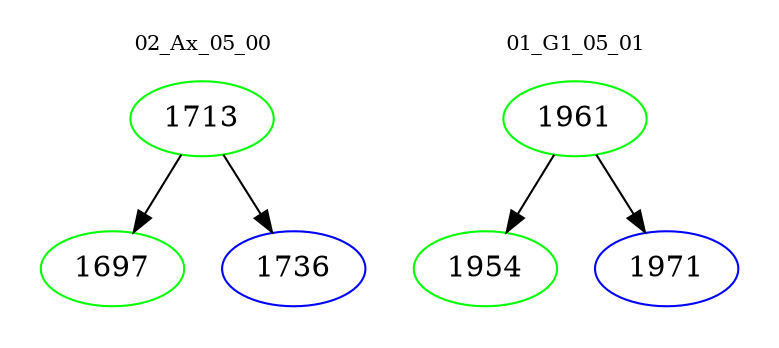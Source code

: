 digraph{
subgraph cluster_0 {
color = white
label = "02_Ax_05_00";
fontsize=10;
T0_1713 [label="1713", color="green"]
T0_1713 -> T0_1697 [color="black"]
T0_1697 [label="1697", color="green"]
T0_1713 -> T0_1736 [color="black"]
T0_1736 [label="1736", color="blue"]
}
subgraph cluster_1 {
color = white
label = "01_G1_05_01";
fontsize=10;
T1_1961 [label="1961", color="green"]
T1_1961 -> T1_1954 [color="black"]
T1_1954 [label="1954", color="green"]
T1_1961 -> T1_1971 [color="black"]
T1_1971 [label="1971", color="blue"]
}
}
